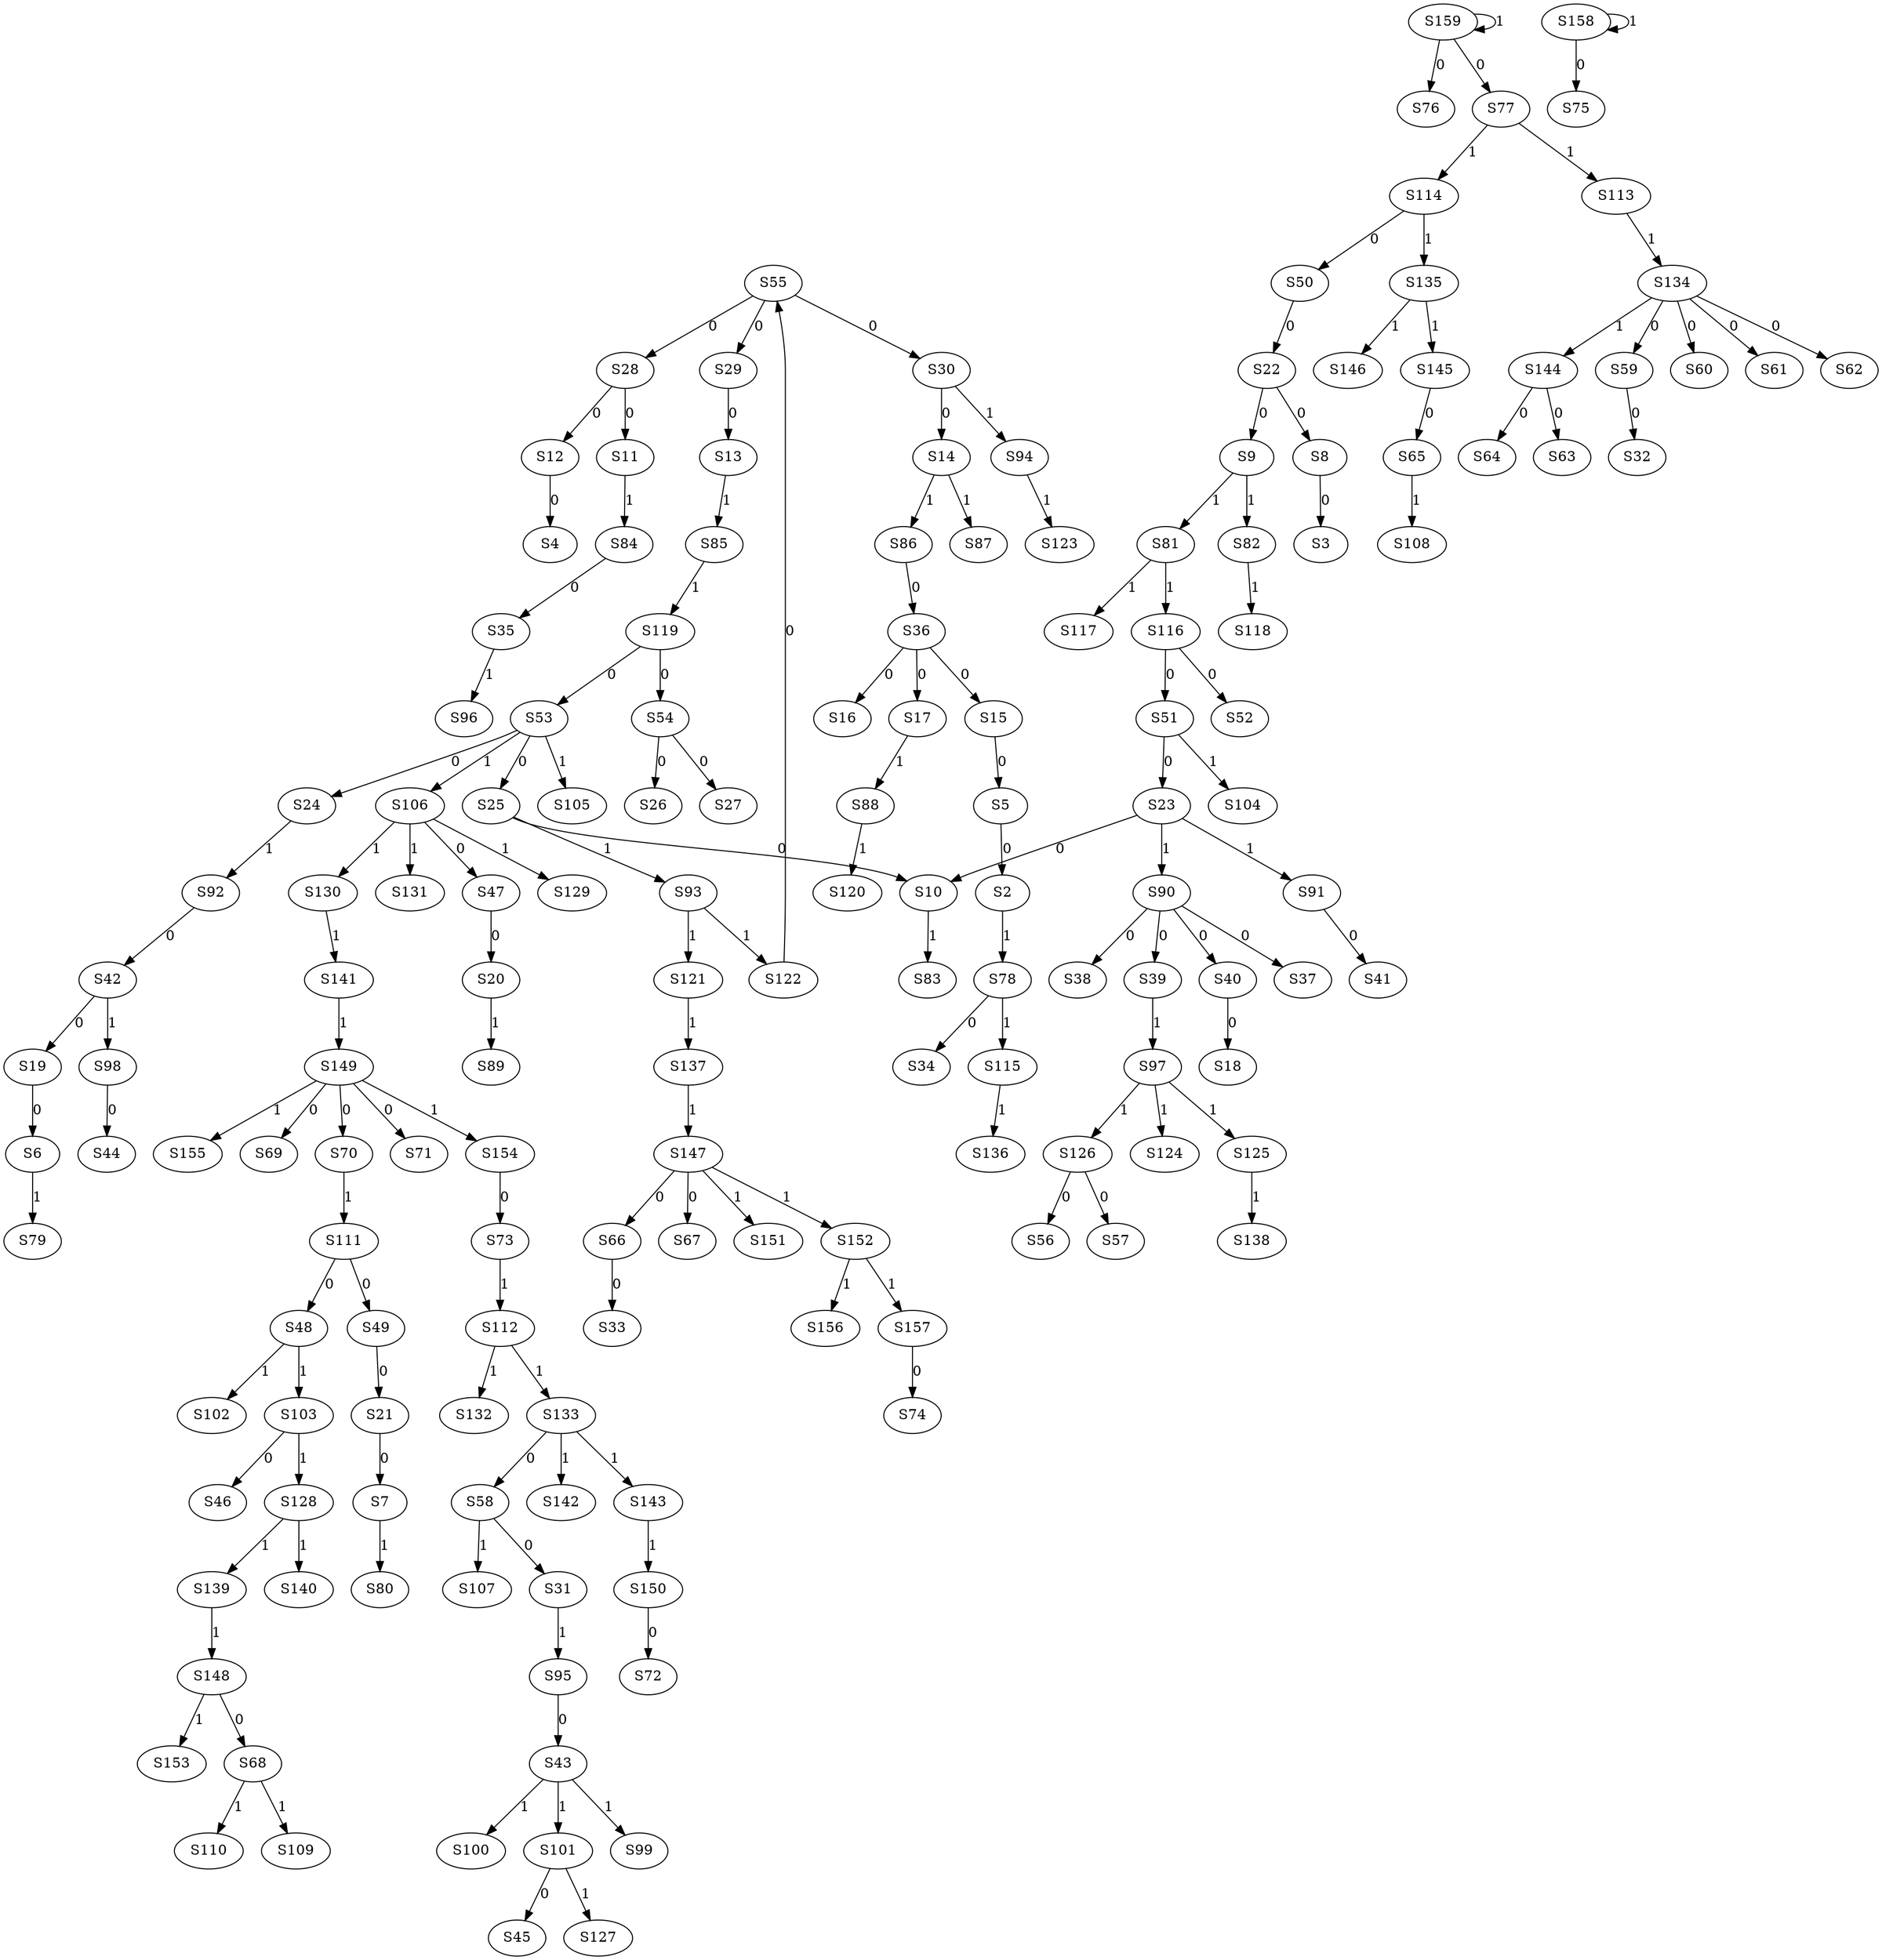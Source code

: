 strict digraph {
	S5 -> S2 [ label = 0 ];
	S8 -> S3 [ label = 0 ];
	S12 -> S4 [ label = 0 ];
	S15 -> S5 [ label = 0 ];
	S19 -> S6 [ label = 0 ];
	S21 -> S7 [ label = 0 ];
	S22 -> S8 [ label = 0 ];
	S22 -> S9 [ label = 0 ];
	S25 -> S10 [ label = 0 ];
	S28 -> S11 [ label = 0 ];
	S28 -> S12 [ label = 0 ];
	S29 -> S13 [ label = 0 ];
	S30 -> S14 [ label = 0 ];
	S36 -> S15 [ label = 0 ];
	S36 -> S16 [ label = 0 ];
	S36 -> S17 [ label = 0 ];
	S40 -> S18 [ label = 0 ];
	S42 -> S19 [ label = 0 ];
	S47 -> S20 [ label = 0 ];
	S49 -> S21 [ label = 0 ];
	S50 -> S22 [ label = 0 ];
	S51 -> S23 [ label = 0 ];
	S53 -> S24 [ label = 0 ];
	S53 -> S25 [ label = 0 ];
	S54 -> S26 [ label = 0 ];
	S54 -> S27 [ label = 0 ];
	S55 -> S28 [ label = 0 ];
	S55 -> S29 [ label = 0 ];
	S55 -> S30 [ label = 0 ];
	S58 -> S31 [ label = 0 ];
	S59 -> S32 [ label = 0 ];
	S66 -> S33 [ label = 0 ];
	S78 -> S34 [ label = 0 ];
	S84 -> S35 [ label = 0 ];
	S86 -> S36 [ label = 0 ];
	S90 -> S37 [ label = 0 ];
	S90 -> S38 [ label = 0 ];
	S90 -> S39 [ label = 0 ];
	S90 -> S40 [ label = 0 ];
	S91 -> S41 [ label = 0 ];
	S92 -> S42 [ label = 0 ];
	S95 -> S43 [ label = 0 ];
	S98 -> S44 [ label = 0 ];
	S101 -> S45 [ label = 0 ];
	S103 -> S46 [ label = 0 ];
	S106 -> S47 [ label = 0 ];
	S111 -> S48 [ label = 0 ];
	S111 -> S49 [ label = 0 ];
	S114 -> S50 [ label = 0 ];
	S116 -> S51 [ label = 0 ];
	S116 -> S52 [ label = 0 ];
	S119 -> S53 [ label = 0 ];
	S119 -> S54 [ label = 0 ];
	S122 -> S55 [ label = 0 ];
	S126 -> S56 [ label = 0 ];
	S126 -> S57 [ label = 0 ];
	S133 -> S58 [ label = 0 ];
	S134 -> S59 [ label = 0 ];
	S134 -> S60 [ label = 0 ];
	S134 -> S61 [ label = 0 ];
	S134 -> S62 [ label = 0 ];
	S144 -> S63 [ label = 0 ];
	S144 -> S64 [ label = 0 ];
	S145 -> S65 [ label = 0 ];
	S147 -> S66 [ label = 0 ];
	S147 -> S67 [ label = 0 ];
	S148 -> S68 [ label = 0 ];
	S149 -> S69 [ label = 0 ];
	S149 -> S70 [ label = 0 ];
	S149 -> S71 [ label = 0 ];
	S150 -> S72 [ label = 0 ];
	S154 -> S73 [ label = 0 ];
	S157 -> S74 [ label = 0 ];
	S158 -> S75 [ label = 0 ];
	S159 -> S76 [ label = 0 ];
	S159 -> S77 [ label = 0 ];
	S2 -> S78 [ label = 1 ];
	S6 -> S79 [ label = 1 ];
	S7 -> S80 [ label = 1 ];
	S9 -> S81 [ label = 1 ];
	S9 -> S82 [ label = 1 ];
	S10 -> S83 [ label = 1 ];
	S11 -> S84 [ label = 1 ];
	S13 -> S85 [ label = 1 ];
	S14 -> S86 [ label = 1 ];
	S14 -> S87 [ label = 1 ];
	S17 -> S88 [ label = 1 ];
	S20 -> S89 [ label = 1 ];
	S23 -> S90 [ label = 1 ];
	S23 -> S91 [ label = 1 ];
	S24 -> S92 [ label = 1 ];
	S25 -> S93 [ label = 1 ];
	S30 -> S94 [ label = 1 ];
	S31 -> S95 [ label = 1 ];
	S35 -> S96 [ label = 1 ];
	S39 -> S97 [ label = 1 ];
	S42 -> S98 [ label = 1 ];
	S43 -> S99 [ label = 1 ];
	S43 -> S100 [ label = 1 ];
	S43 -> S101 [ label = 1 ];
	S48 -> S102 [ label = 1 ];
	S48 -> S103 [ label = 1 ];
	S51 -> S104 [ label = 1 ];
	S53 -> S105 [ label = 1 ];
	S53 -> S106 [ label = 1 ];
	S58 -> S107 [ label = 1 ];
	S65 -> S108 [ label = 1 ];
	S68 -> S109 [ label = 1 ];
	S68 -> S110 [ label = 1 ];
	S70 -> S111 [ label = 1 ];
	S73 -> S112 [ label = 1 ];
	S77 -> S113 [ label = 1 ];
	S77 -> S114 [ label = 1 ];
	S78 -> S115 [ label = 1 ];
	S81 -> S116 [ label = 1 ];
	S81 -> S117 [ label = 1 ];
	S82 -> S118 [ label = 1 ];
	S85 -> S119 [ label = 1 ];
	S88 -> S120 [ label = 1 ];
	S93 -> S121 [ label = 1 ];
	S93 -> S122 [ label = 1 ];
	S94 -> S123 [ label = 1 ];
	S97 -> S124 [ label = 1 ];
	S97 -> S125 [ label = 1 ];
	S97 -> S126 [ label = 1 ];
	S101 -> S127 [ label = 1 ];
	S103 -> S128 [ label = 1 ];
	S106 -> S129 [ label = 1 ];
	S106 -> S130 [ label = 1 ];
	S106 -> S131 [ label = 1 ];
	S112 -> S132 [ label = 1 ];
	S112 -> S133 [ label = 1 ];
	S113 -> S134 [ label = 1 ];
	S114 -> S135 [ label = 1 ];
	S115 -> S136 [ label = 1 ];
	S121 -> S137 [ label = 1 ];
	S125 -> S138 [ label = 1 ];
	S128 -> S139 [ label = 1 ];
	S128 -> S140 [ label = 1 ];
	S130 -> S141 [ label = 1 ];
	S133 -> S142 [ label = 1 ];
	S133 -> S143 [ label = 1 ];
	S134 -> S144 [ label = 1 ];
	S135 -> S145 [ label = 1 ];
	S135 -> S146 [ label = 1 ];
	S137 -> S147 [ label = 1 ];
	S139 -> S148 [ label = 1 ];
	S141 -> S149 [ label = 1 ];
	S143 -> S150 [ label = 1 ];
	S147 -> S151 [ label = 1 ];
	S147 -> S152 [ label = 1 ];
	S148 -> S153 [ label = 1 ];
	S149 -> S154 [ label = 1 ];
	S149 -> S155 [ label = 1 ];
	S152 -> S156 [ label = 1 ];
	S152 -> S157 [ label = 1 ];
	S158 -> S158 [ label = 1 ];
	S159 -> S159 [ label = 1 ];
	S23 -> S10 [ label = 0 ];
}